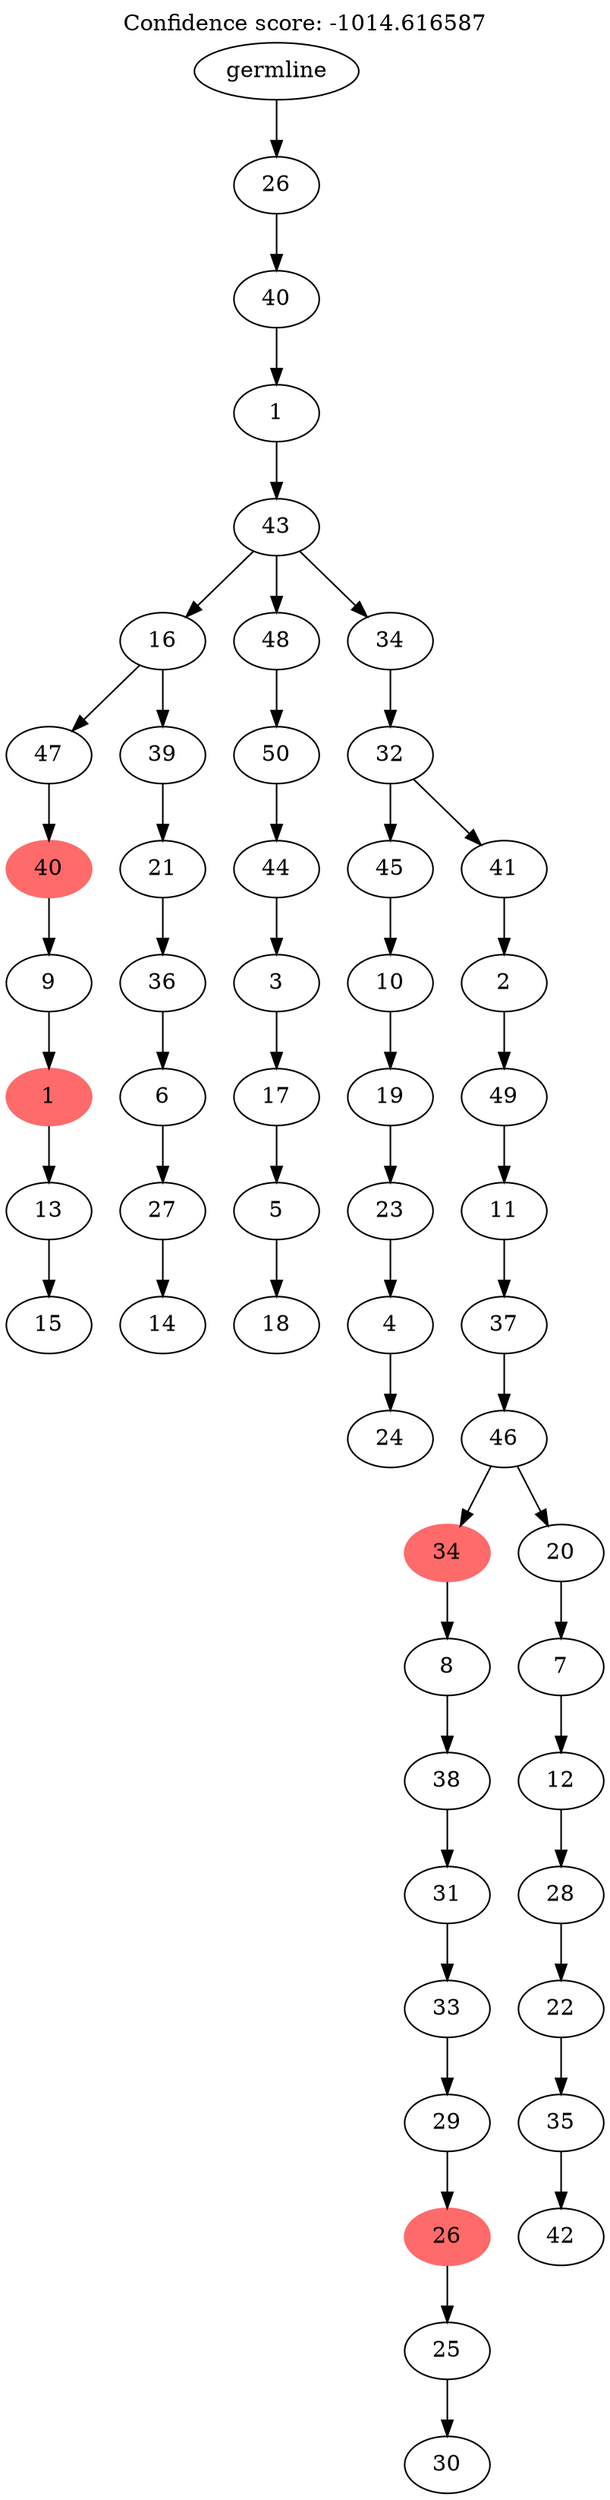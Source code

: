 digraph g {
	"53" -> "54";
	"54" [label="15"];
	"52" -> "53";
	"53" [label="13"];
	"51" -> "52";
	"52" [color=indianred1, style=filled, label="1"];
	"50" -> "51";
	"51" [label="9"];
	"49" -> "50";
	"50" [color=indianred1, style=filled, label="40"];
	"47" -> "48";
	"48" [label="14"];
	"46" -> "47";
	"47" [label="27"];
	"45" -> "46";
	"46" [label="6"];
	"44" -> "45";
	"45" [label="36"];
	"43" -> "44";
	"44" [label="21"];
	"42" -> "43";
	"43" [label="39"];
	"42" -> "49";
	"49" [label="47"];
	"40" -> "41";
	"41" [label="18"];
	"39" -> "40";
	"40" [label="5"];
	"38" -> "39";
	"39" [label="17"];
	"37" -> "38";
	"38" [label="3"];
	"36" -> "37";
	"37" [label="44"];
	"35" -> "36";
	"36" [label="50"];
	"33" -> "34";
	"34" [label="24"];
	"32" -> "33";
	"33" [label="4"];
	"31" -> "32";
	"32" [label="23"];
	"30" -> "31";
	"31" [label="19"];
	"29" -> "30";
	"30" [label="10"];
	"27" -> "28";
	"28" [label="30"];
	"26" -> "27";
	"27" [label="25"];
	"25" -> "26";
	"26" [color=indianred1, style=filled, label="26"];
	"24" -> "25";
	"25" [label="29"];
	"23" -> "24";
	"24" [label="33"];
	"22" -> "23";
	"23" [label="31"];
	"21" -> "22";
	"22" [label="38"];
	"20" -> "21";
	"21" [label="8"];
	"18" -> "19";
	"19" [label="42"];
	"17" -> "18";
	"18" [label="35"];
	"16" -> "17";
	"17" [label="22"];
	"15" -> "16";
	"16" [label="28"];
	"14" -> "15";
	"15" [label="12"];
	"13" -> "14";
	"14" [label="7"];
	"12" -> "13";
	"13" [label="20"];
	"12" -> "20";
	"20" [color=indianred1, style=filled, label="34"];
	"11" -> "12";
	"12" [label="46"];
	"10" -> "11";
	"11" [label="37"];
	"9" -> "10";
	"10" [label="11"];
	"8" -> "9";
	"9" [label="49"];
	"7" -> "8";
	"8" [label="2"];
	"6" -> "7";
	"7" [label="41"];
	"6" -> "29";
	"29" [label="45"];
	"5" -> "6";
	"6" [label="32"];
	"4" -> "5";
	"5" [label="34"];
	"4" -> "35";
	"35" [label="48"];
	"4" -> "42";
	"42" [label="16"];
	"3" -> "4";
	"4" [label="43"];
	"2" -> "3";
	"3" [label="1"];
	"1" -> "2";
	"2" [label="40"];
	"0" -> "1";
	"1" [label="26"];
	"0" [label="germline"];
	labelloc="t";
	label="Confidence score: -1014.616587";
}
